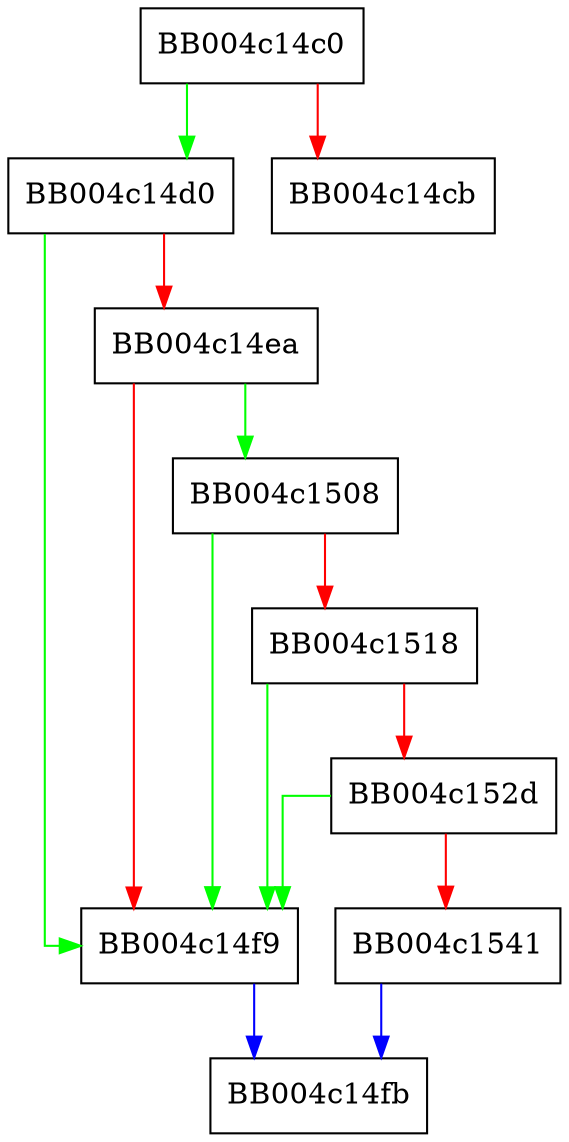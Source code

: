 digraph ossl_quic_wire_encode_frame_new_conn_id {
  node [shape="box"];
  graph [splines=ortho];
  BB004c14c0 -> BB004c14d0 [color="green"];
  BB004c14c0 -> BB004c14cb [color="red"];
  BB004c14d0 -> BB004c14f9 [color="green"];
  BB004c14d0 -> BB004c14ea [color="red"];
  BB004c14ea -> BB004c1508 [color="green"];
  BB004c14ea -> BB004c14f9 [color="red"];
  BB004c14f9 -> BB004c14fb [color="blue"];
  BB004c1508 -> BB004c14f9 [color="green"];
  BB004c1508 -> BB004c1518 [color="red"];
  BB004c1518 -> BB004c14f9 [color="green"];
  BB004c1518 -> BB004c152d [color="red"];
  BB004c152d -> BB004c14f9 [color="green"];
  BB004c152d -> BB004c1541 [color="red"];
  BB004c1541 -> BB004c14fb [color="blue"];
}